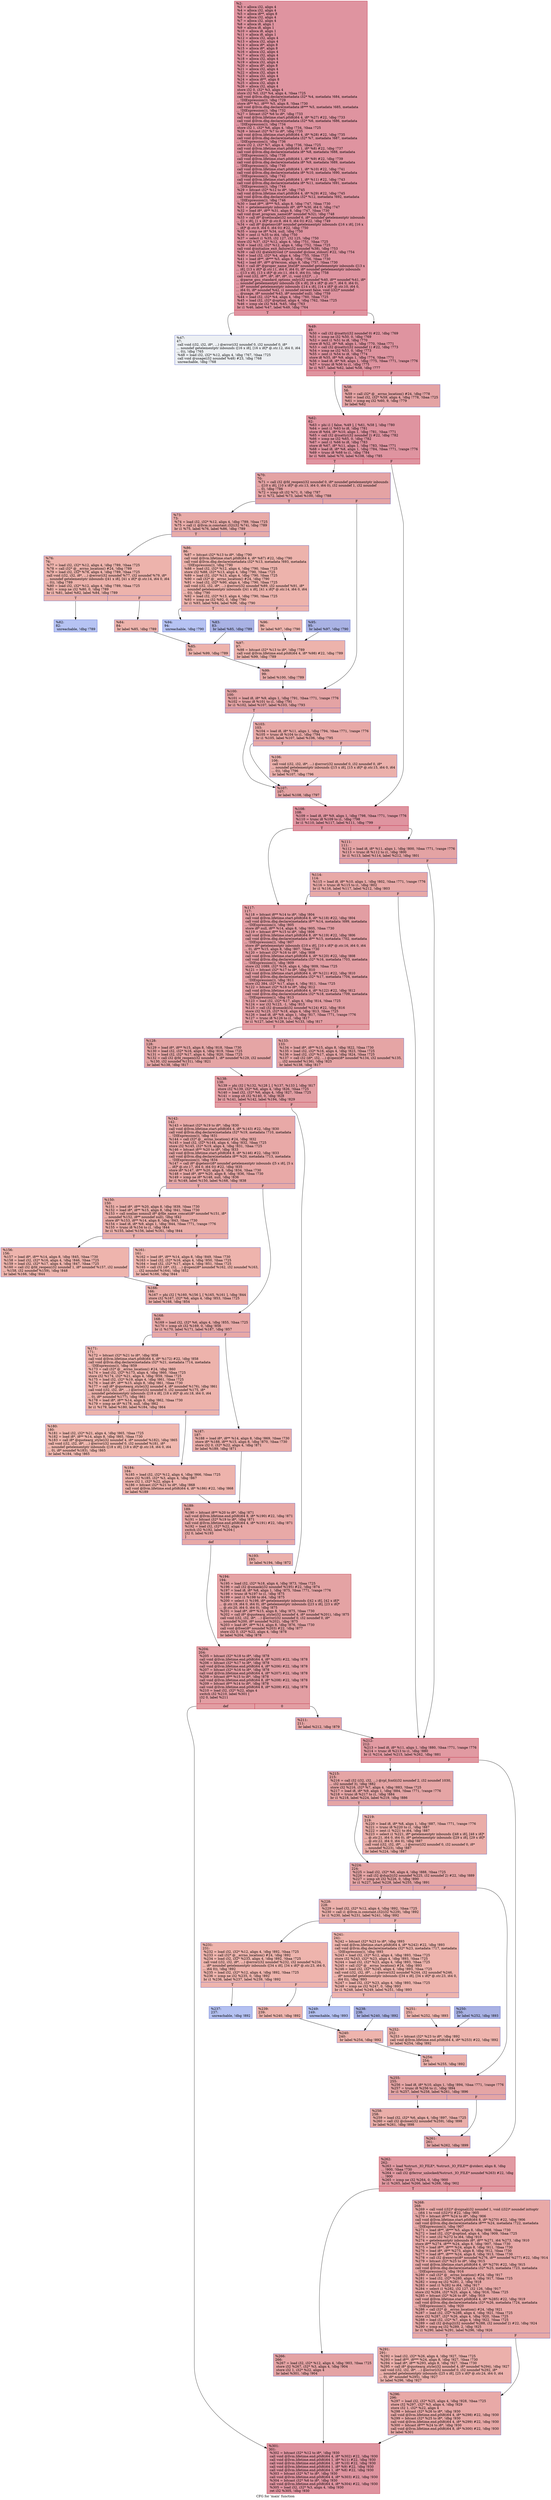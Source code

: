 digraph "CFG for 'main' function" {
	label="CFG for 'main' function";

	Node0x8a1c30 [shape=record,color="#b70d28ff", style=filled, fillcolor="#b70d2870",label="{%2:\l  %3 = alloca i32, align 4\l  %4 = alloca i32, align 4\l  %5 = alloca i8**, align 8\l  %6 = alloca i32, align 4\l  %7 = alloca i32, align 4\l  %8 = alloca i8, align 1\l  %9 = alloca i8, align 1\l  %10 = alloca i8, align 1\l  %11 = alloca i8, align 1\l  %12 = alloca i32, align 4\l  %13 = alloca i32, align 4\l  %14 = alloca i8*, align 8\l  %15 = alloca i8*, align 8\l  %16 = alloca i32, align 4\l  %17 = alloca i32, align 4\l  %18 = alloca i32, align 4\l  %19 = alloca i32, align 4\l  %20 = alloca i8*, align 8\l  %21 = alloca i32, align 4\l  %22 = alloca i32, align 4\l  %23 = alloca i32, align 4\l  %24 = alloca i8**, align 8\l  %25 = alloca i32, align 4\l  %26 = alloca i32, align 4\l  store i32 0, i32* %3, align 4\l  store i32 %0, i32* %4, align 4, !tbaa !725\l  call void @llvm.dbg.declare(metadata i32* %4, metadata !684, metadata\l... !DIExpression()), !dbg !729\l  store i8** %1, i8*** %5, align 8, !tbaa !730\l  call void @llvm.dbg.declare(metadata i8*** %5, metadata !685, metadata\l... !DIExpression()), !dbg !732\l  %27 = bitcast i32* %6 to i8*, !dbg !733\l  call void @llvm.lifetime.start.p0i8(i64 4, i8* %27) #22, !dbg !733\l  call void @llvm.dbg.declare(metadata i32* %6, metadata !686, metadata\l... !DIExpression()), !dbg !734\l  store i32 1, i32* %6, align 4, !dbg !734, !tbaa !725\l  %28 = bitcast i32* %7 to i8*, !dbg !735\l  call void @llvm.lifetime.start.p0i8(i64 4, i8* %28) #22, !dbg !735\l  call void @llvm.dbg.declare(metadata i32* %7, metadata !687, metadata\l... !DIExpression()), !dbg !736\l  store i32 2, i32* %7, align 4, !dbg !736, !tbaa !725\l  call void @llvm.lifetime.start.p0i8(i64 1, i8* %8) #22, !dbg !737\l  call void @llvm.dbg.declare(metadata i8* %8, metadata !688, metadata\l... !DIExpression()), !dbg !738\l  call void @llvm.lifetime.start.p0i8(i64 1, i8* %9) #22, !dbg !739\l  call void @llvm.dbg.declare(metadata i8* %9, metadata !689, metadata\l... !DIExpression()), !dbg !740\l  call void @llvm.lifetime.start.p0i8(i64 1, i8* %10) #22, !dbg !741\l  call void @llvm.dbg.declare(metadata i8* %10, metadata !690, metadata\l... !DIExpression()), !dbg !742\l  call void @llvm.lifetime.start.p0i8(i64 1, i8* %11) #22, !dbg !743\l  call void @llvm.dbg.declare(metadata i8* %11, metadata !691, metadata\l... !DIExpression()), !dbg !744\l  %29 = bitcast i32* %12 to i8*, !dbg !745\l  call void @llvm.lifetime.start.p0i8(i64 4, i8* %29) #22, !dbg !745\l  call void @llvm.dbg.declare(metadata i32* %12, metadata !692, metadata\l... !DIExpression()), !dbg !746\l  %30 = load i8**, i8*** %5, align 8, !dbg !747, !tbaa !730\l  %31 = getelementptr inbounds i8*, i8** %30, i64 0, !dbg !747\l  %32 = load i8*, i8** %31, align 8, !dbg !747, !tbaa !730\l  call void @set_program_name(i8* noundef %32), !dbg !748\l  %33 = call i8* @setlocale(i32 noundef 6, i8* noundef getelementptr inbounds\l... ([1 x i8], [1 x i8]* @.str.8, i64 0, i64 0)) #22, !dbg !749\l  %34 = call i8* @getenv(i8* noundef getelementptr inbounds ([16 x i8], [16 x\l... i8]* @.str.9, i64 0, i64 0)) #22, !dbg !750\l  %35 = icmp ne i8* %34, null, !dbg !750\l  %36 = zext i1 %35 to i64, !dbg !750\l  %37 = select i1 %35, i32 127, i32 125, !dbg !750\l  store i32 %37, i32* %12, align 4, !dbg !751, !tbaa !725\l  %38 = load i32, i32* %12, align 4, !dbg !752, !tbaa !725\l  call void @initialize_exit_failure(i32 noundef %38), !dbg !753\l  %39 = call i32 @atexit(void ()* noundef @close_stdout) #22, !dbg !754\l  %40 = load i32, i32* %4, align 4, !dbg !755, !tbaa !725\l  %41 = load i8**, i8*** %5, align 8, !dbg !756, !tbaa !730\l  %42 = load i8*, i8** @Version, align 8, !dbg !757, !tbaa !730\l  %43 = call i8* @proper_name_lite(i8* noundef getelementptr inbounds ([13 x\l... i8], [13 x i8]* @.str.11, i64 0, i64 0), i8* noundef getelementptr inbounds\l... ([13 x i8], [13 x i8]* @.str.11, i64 0, i64 0)), !dbg !758\l  call void (i32, i8**, i8*, i8*, i8*, i1, void (i32)*, ...)\l... @parse_gnu_standard_options_only(i32 noundef %40, i8** noundef %41, i8*\l... noundef getelementptr inbounds ([6 x i8], [6 x i8]* @.str.7, i64 0, i64 0),\l... i8* noundef getelementptr inbounds ([14 x i8], [14 x i8]* @.str.10, i64 0,\l... i64 0), i8* noundef %42, i1 noundef zeroext false, void (i32)* noundef\l... @usage, i8* noundef %43, i8* noundef null), !dbg !759\l  %44 = load i32, i32* %4, align 4, !dbg !760, !tbaa !725\l  %45 = load i32, i32* @optind, align 4, !dbg !762, !tbaa !725\l  %46 = icmp sle i32 %44, %45, !dbg !763\l  br i1 %46, label %47, label %49, !dbg !764\l|{<s0>T|<s1>F}}"];
	Node0x8a1c30:s0 -> Node0x8a1c80;
	Node0x8a1c30:s1 -> Node0x8a1cd0;
	Node0x8a1c80 [shape=record,color="#3d50c3ff", style=filled, fillcolor="#d6dce470",label="{%47:\l47:                                               \l  call void (i32, i32, i8*, ...) @error(i32 noundef 0, i32 noundef 0, i8*\l... noundef getelementptr inbounds ([16 x i8], [16 x i8]* @.str.12, i64 0, i64\l... 0)), !dbg !765\l  %48 = load i32, i32* %12, align 4, !dbg !767, !tbaa !725\l  call void @usage(i32 noundef %48) #23, !dbg !768\l  unreachable, !dbg !768\l}"];
	Node0x8a1cd0 [shape=record,color="#b70d28ff", style=filled, fillcolor="#b70d2870",label="{%49:\l49:                                               \l  %50 = call i32 @isatty(i32 noundef 0) #22, !dbg !769\l  %51 = icmp ne i32 %50, 0, !dbg !769\l  %52 = zext i1 %51 to i8, !dbg !770\l  store i8 %52, i8* %8, align 1, !dbg !770, !tbaa !771\l  %53 = call i32 @isatty(i32 noundef 1) #22, !dbg !773\l  %54 = icmp ne i32 %53, 0, !dbg !773\l  %55 = zext i1 %54 to i8, !dbg !774\l  store i8 %55, i8* %9, align 1, !dbg !774, !tbaa !771\l  %56 = load i8, i8* %9, align 1, !dbg !775, !tbaa !771, !range !776\l  %57 = trunc i8 %56 to i1, !dbg !775\l  br i1 %57, label %62, label %58, !dbg !777\l|{<s0>T|<s1>F}}"];
	Node0x8a1cd0:s0 -> Node0x8a1d70;
	Node0x8a1cd0:s1 -> Node0x8a1d20;
	Node0x8a1d20 [shape=record,color="#3d50c3ff", style=filled, fillcolor="#c32e3170",label="{%58:\l58:                                               \l  %59 = call i32* @__errno_location() #24, !dbg !778\l  %60 = load i32, i32* %59, align 4, !dbg !778, !tbaa !725\l  %61 = icmp eq i32 %60, 9, !dbg !779\l  br label %62\l}"];
	Node0x8a1d20 -> Node0x8a1d70;
	Node0x8a1d70 [shape=record,color="#b70d28ff", style=filled, fillcolor="#b70d2870",label="{%62:\l62:                                               \l  %63 = phi i1 [ false, %49 ], [ %61, %58 ], !dbg !780\l  %64 = zext i1 %63 to i8, !dbg !781\l  store i8 %64, i8* %10, align 1, !dbg !781, !tbaa !771\l  %65 = call i32 @isatty(i32 noundef 2) #22, !dbg !782\l  %66 = icmp ne i32 %65, 0, !dbg !782\l  %67 = zext i1 %66 to i8, !dbg !783\l  store i8 %67, i8* %11, align 1, !dbg !783, !tbaa !771\l  %68 = load i8, i8* %8, align 1, !dbg !784, !tbaa !771, !range !776\l  %69 = trunc i8 %68 to i1, !dbg !784\l  br i1 %69, label %70, label %108, !dbg !785\l|{<s0>T|<s1>F}}"];
	Node0x8a1d70:s0 -> Node0x8a1dc0;
	Node0x8a1d70:s1 -> Node0x8a2310;
	Node0x8a1dc0 [shape=record,color="#3d50c3ff", style=filled, fillcolor="#c32e3170",label="{%70:\l70:                                               \l  %71 = call i32 @fd_reopen(i32 noundef 0, i8* noundef getelementptr inbounds\l... ([10 x i8], [10 x i8]* @.str.13, i64 0, i64 0), i32 noundef 1, i32 noundef\l... 0), !dbg !786\l  %72 = icmp slt i32 %71, 0, !dbg !787\l  br i1 %72, label %73, label %100, !dbg !788\l|{<s0>T|<s1>F}}"];
	Node0x8a1dc0:s0 -> Node0x8a1e10;
	Node0x8a1dc0:s1 -> Node0x8a21d0;
	Node0x8a1e10 [shape=record,color="#3d50c3ff", style=filled, fillcolor="#cc403a70",label="{%73:\l73:                                               \l  %74 = load i32, i32* %12, align 4, !dbg !789, !tbaa !725\l  %75 = call i1 @llvm.is.constant.i32(i32 %74), !dbg !789\l  br i1 %75, label %76, label %86, !dbg !789\l|{<s0>T|<s1>F}}"];
	Node0x8a1e10:s0 -> Node0x8a1e60;
	Node0x8a1e10:s1 -> Node0x8a1ff0;
	Node0x8a1e60 [shape=record,color="#3d50c3ff", style=filled, fillcolor="#d6524470",label="{%76:\l76:                                               \l  %77 = load i32, i32* %12, align 4, !dbg !789, !tbaa !725\l  %78 = call i32* @__errno_location() #24, !dbg !789\l  %79 = load i32, i32* %78, align 4, !dbg !789, !tbaa !725\l  call void (i32, i32, i8*, ...) @error(i32 noundef %77, i32 noundef %79, i8*\l... noundef getelementptr inbounds ([41 x i8], [41 x i8]* @.str.14, i64 0, i64\l... 0)), !dbg !789\l  %80 = load i32, i32* %12, align 4, !dbg !789, !tbaa !725\l  %81 = icmp ne i32 %80, 0, !dbg !789\l  br i1 %81, label %82, label %84, !dbg !789\l|{<s0>T|<s1>F}}"];
	Node0x8a1e60:s0 -> Node0x8a1eb0;
	Node0x8a1e60:s1 -> Node0x8a1f50;
	Node0x8a1eb0 [shape=record,color="#3d50c3ff", style=filled, fillcolor="#5977e370",label="{%82:\l82:                                               \l  unreachable, !dbg !789\l}"];
	Node0x8a1f00 [shape=record,color="#3d50c3ff", style=filled, fillcolor="#3d50c370",label="{%83:\l83:                                               \l  br label %85, !dbg !789\l}"];
	Node0x8a1f00 -> Node0x8a1fa0;
	Node0x8a1f50 [shape=record,color="#3d50c3ff", style=filled, fillcolor="#d6524470",label="{%84:\l84:                                               \l  br label %85, !dbg !789\l}"];
	Node0x8a1f50 -> Node0x8a1fa0;
	Node0x8a1fa0 [shape=record,color="#3d50c3ff", style=filled, fillcolor="#d6524470",label="{%85:\l85:                                               \l  br label %99, !dbg !789\l}"];
	Node0x8a1fa0 -> Node0x8a2180;
	Node0x8a1ff0 [shape=record,color="#3d50c3ff", style=filled, fillcolor="#d6524470",label="{%86:\l86:                                               \l  %87 = bitcast i32* %13 to i8*, !dbg !790\l  call void @llvm.lifetime.start.p0i8(i64 4, i8* %87) #22, !dbg !790\l  call void @llvm.dbg.declare(metadata i32* %13, metadata !693, metadata\l... !DIExpression()), !dbg !790\l  %88 = load i32, i32* %12, align 4, !dbg !790, !tbaa !725\l  store i32 %88, i32* %13, align 4, !dbg !790, !tbaa !725\l  %89 = load i32, i32* %13, align 4, !dbg !790, !tbaa !725\l  %90 = call i32* @__errno_location() #24, !dbg !790\l  %91 = load i32, i32* %90, align 4, !dbg !790, !tbaa !725\l  call void (i32, i32, i8*, ...) @error(i32 noundef %89, i32 noundef %91, i8*\l... noundef getelementptr inbounds ([41 x i8], [41 x i8]* @.str.14, i64 0, i64\l... 0)), !dbg !790\l  %92 = load i32, i32* %13, align 4, !dbg !790, !tbaa !725\l  %93 = icmp ne i32 %92, 0, !dbg !790\l  br i1 %93, label %94, label %96, !dbg !790\l|{<s0>T|<s1>F}}"];
	Node0x8a1ff0:s0 -> Node0x8a2040;
	Node0x8a1ff0:s1 -> Node0x8a20e0;
	Node0x8a2040 [shape=record,color="#3d50c3ff", style=filled, fillcolor="#5977e370",label="{%94:\l94:                                               \l  unreachable, !dbg !790\l}"];
	Node0x8a2090 [shape=record,color="#3d50c3ff", style=filled, fillcolor="#3d50c370",label="{%95:\l95:                                               \l  br label %97, !dbg !790\l}"];
	Node0x8a2090 -> Node0x8a2130;
	Node0x8a20e0 [shape=record,color="#3d50c3ff", style=filled, fillcolor="#d6524470",label="{%96:\l96:                                               \l  br label %97, !dbg !790\l}"];
	Node0x8a20e0 -> Node0x8a2130;
	Node0x8a2130 [shape=record,color="#3d50c3ff", style=filled, fillcolor="#d6524470",label="{%97:\l97:                                               \l  %98 = bitcast i32* %13 to i8*, !dbg !789\l  call void @llvm.lifetime.end.p0i8(i64 4, i8* %98) #22, !dbg !789\l  br label %99, !dbg !789\l}"];
	Node0x8a2130 -> Node0x8a2180;
	Node0x8a2180 [shape=record,color="#3d50c3ff", style=filled, fillcolor="#cc403a70",label="{%99:\l99:                                               \l  br label %100, !dbg !789\l}"];
	Node0x8a2180 -> Node0x8a21d0;
	Node0x8a21d0 [shape=record,color="#3d50c3ff", style=filled, fillcolor="#c32e3170",label="{%100:\l100:                                              \l  %101 = load i8, i8* %9, align 1, !dbg !791, !tbaa !771, !range !776\l  %102 = trunc i8 %101 to i1, !dbg !791\l  br i1 %102, label %107, label %103, !dbg !793\l|{<s0>T|<s1>F}}"];
	Node0x8a21d0:s0 -> Node0x8a22c0;
	Node0x8a21d0:s1 -> Node0x8a2220;
	Node0x8a2220 [shape=record,color="#3d50c3ff", style=filled, fillcolor="#ca3b3770",label="{%103:\l103:                                              \l  %104 = load i8, i8* %11, align 1, !dbg !794, !tbaa !771, !range !776\l  %105 = trunc i8 %104 to i1, !dbg !794\l  br i1 %105, label %107, label %106, !dbg !795\l|{<s0>T|<s1>F}}"];
	Node0x8a2220:s0 -> Node0x8a22c0;
	Node0x8a2220:s1 -> Node0x8a2270;
	Node0x8a2270 [shape=record,color="#3d50c3ff", style=filled, fillcolor="#d24b4070",label="{%106:\l106:                                              \l  call void (i32, i32, i8*, ...) @error(i32 noundef 0, i32 noundef 0, i8*\l... noundef getelementptr inbounds ([15 x i8], [15 x i8]* @.str.15, i64 0, i64\l... 0)), !dbg !796\l  br label %107, !dbg !796\l}"];
	Node0x8a2270 -> Node0x8a22c0;
	Node0x8a22c0 [shape=record,color="#3d50c3ff", style=filled, fillcolor="#c32e3170",label="{%107:\l107:                                              \l  br label %108, !dbg !797\l}"];
	Node0x8a22c0 -> Node0x8a2310;
	Node0x8a2310 [shape=record,color="#b70d28ff", style=filled, fillcolor="#b70d2870",label="{%108:\l108:                                              \l  %109 = load i8, i8* %9, align 1, !dbg !798, !tbaa !771, !range !776\l  %110 = trunc i8 %109 to i1, !dbg !798\l  br i1 %110, label %117, label %111, !dbg !799\l|{<s0>T|<s1>F}}"];
	Node0x8a2310:s0 -> Node0x8a2400;
	Node0x8a2310:s1 -> Node0x8a2360;
	Node0x8a2360 [shape=record,color="#3d50c3ff", style=filled, fillcolor="#c32e3170",label="{%111:\l111:                                              \l  %112 = load i8, i8* %11, align 1, !dbg !800, !tbaa !771, !range !776\l  %113 = trunc i8 %112 to i1, !dbg !800\l  br i1 %113, label %114, label %212, !dbg !801\l|{<s0>T|<s1>F}}"];
	Node0x8a2360:s0 -> Node0x8a23b0;
	Node0x8a2360:s1 -> Node0x8a29f0;
	Node0x8a23b0 [shape=record,color="#3d50c3ff", style=filled, fillcolor="#ca3b3770",label="{%114:\l114:                                              \l  %115 = load i8, i8* %10, align 1, !dbg !802, !tbaa !771, !range !776\l  %116 = trunc i8 %115 to i1, !dbg !802\l  br i1 %116, label %117, label %212, !dbg !803\l|{<s0>T|<s1>F}}"];
	Node0x8a23b0:s0 -> Node0x8a2400;
	Node0x8a23b0:s1 -> Node0x8a29f0;
	Node0x8a2400 [shape=record,color="#b70d28ff", style=filled, fillcolor="#be242e70",label="{%117:\l117:                                              \l  %118 = bitcast i8** %14 to i8*, !dbg !804\l  call void @llvm.lifetime.start.p0i8(i64 8, i8* %118) #22, !dbg !804\l  call void @llvm.dbg.declare(metadata i8** %14, metadata !699, metadata\l... !DIExpression()), !dbg !805\l  store i8* null, i8** %14, align 8, !dbg !805, !tbaa !730\l  %119 = bitcast i8** %15 to i8*, !dbg !806\l  call void @llvm.lifetime.start.p0i8(i64 8, i8* %119) #22, !dbg !806\l  call void @llvm.dbg.declare(metadata i8** %15, metadata !702, metadata\l... !DIExpression()), !dbg !807\l  store i8* getelementptr inbounds ([10 x i8], [10 x i8]* @.str.16, i64 0, i64\l... 0), i8** %15, align 8, !dbg !807, !tbaa !730\l  %120 = bitcast i32* %16 to i8*, !dbg !808\l  call void @llvm.lifetime.start.p0i8(i64 4, i8* %120) #22, !dbg !808\l  call void @llvm.dbg.declare(metadata i32* %16, metadata !703, metadata\l... !DIExpression()), !dbg !809\l  store i32 1089, i32* %16, align 4, !dbg !809, !tbaa !725\l  %121 = bitcast i32* %17 to i8*, !dbg !810\l  call void @llvm.lifetime.start.p0i8(i64 4, i8* %121) #22, !dbg !810\l  call void @llvm.dbg.declare(metadata i32* %17, metadata !704, metadata\l... !DIExpression()), !dbg !811\l  store i32 384, i32* %17, align 4, !dbg !811, !tbaa !725\l  %122 = bitcast i32* %18 to i8*, !dbg !812\l  call void @llvm.lifetime.start.p0i8(i64 4, i8* %122) #22, !dbg !812\l  call void @llvm.dbg.declare(metadata i32* %18, metadata !709, metadata\l... !DIExpression()), !dbg !813\l  %123 = load i32, i32* %17, align 4, !dbg !814, !tbaa !725\l  %124 = xor i32 %123, -1, !dbg !815\l  %125 = call i32 @umask(i32 noundef %124) #22, !dbg !816\l  store i32 %125, i32* %18, align 4, !dbg !813, !tbaa !725\l  %126 = load i8, i8* %9, align 1, !dbg !817, !tbaa !771, !range !776\l  %127 = trunc i8 %126 to i1, !dbg !817\l  br i1 %127, label %128, label %133, !dbg !817\l|{<s0>T|<s1>F}}"];
	Node0x8a2400:s0 -> Node0x8a2450;
	Node0x8a2400:s1 -> Node0x8a24a0;
	Node0x8a2450 [shape=record,color="#3d50c3ff", style=filled, fillcolor="#c5333470",label="{%128:\l128:                                              \l  %129 = load i8*, i8** %15, align 8, !dbg !818, !tbaa !730\l  %130 = load i32, i32* %16, align 4, !dbg !819, !tbaa !725\l  %131 = load i32, i32* %17, align 4, !dbg !820, !tbaa !725\l  %132 = call i32 @fd_reopen(i32 noundef 1, i8* noundef %129, i32 noundef\l... %130, i32 noundef %131), !dbg !821\l  br label %138, !dbg !817\l}"];
	Node0x8a2450 -> Node0x8a24f0;
	Node0x8a24a0 [shape=record,color="#3d50c3ff", style=filled, fillcolor="#c5333470",label="{%133:\l133:                                              \l  %134 = load i8*, i8** %15, align 8, !dbg !822, !tbaa !730\l  %135 = load i32, i32* %16, align 4, !dbg !823, !tbaa !725\l  %136 = load i32, i32* %17, align 4, !dbg !824, !tbaa !725\l  %137 = call i32 (i8*, i32, ...) @open(i8* noundef %134, i32 noundef %135,\l... i32 noundef %136), !dbg !825\l  br label %138, !dbg !817\l}"];
	Node0x8a24a0 -> Node0x8a24f0;
	Node0x8a24f0 [shape=record,color="#b70d28ff", style=filled, fillcolor="#be242e70",label="{%138:\l138:                                              \l  %139 = phi i32 [ %132, %128 ], [ %137, %133 ], !dbg !817\l  store i32 %139, i32* %6, align 4, !dbg !826, !tbaa !725\l  %140 = load i32, i32* %6, align 4, !dbg !827, !tbaa !725\l  %141 = icmp slt i32 %140, 0, !dbg !828\l  br i1 %141, label %142, label %194, !dbg !829\l|{<s0>T|<s1>F}}"];
	Node0x8a24f0:s0 -> Node0x8a2540;
	Node0x8a24f0:s1 -> Node0x8a2900;
	Node0x8a2540 [shape=record,color="#3d50c3ff", style=filled, fillcolor="#ca3b3770",label="{%142:\l142:                                              \l  %143 = bitcast i32* %19 to i8*, !dbg !830\l  call void @llvm.lifetime.start.p0i8(i64 4, i8* %143) #22, !dbg !830\l  call void @llvm.dbg.declare(metadata i32* %19, metadata !710, metadata\l... !DIExpression()), !dbg !831\l  %144 = call i32* @__errno_location() #24, !dbg !832\l  %145 = load i32, i32* %144, align 4, !dbg !832, !tbaa !725\l  store i32 %145, i32* %19, align 4, !dbg !831, !tbaa !725\l  %146 = bitcast i8** %20 to i8*, !dbg !833\l  call void @llvm.lifetime.start.p0i8(i64 8, i8* %146) #22, !dbg !833\l  call void @llvm.dbg.declare(metadata i8** %20, metadata !713, metadata\l... !DIExpression()), !dbg !834\l  %147 = call i8* @getenv(i8* noundef getelementptr inbounds ([5 x i8], [5 x\l... i8]* @.str.17, i64 0, i64 0)) #22, !dbg !835\l  store i8* %147, i8** %20, align 8, !dbg !834, !tbaa !730\l  %148 = load i8*, i8** %20, align 8, !dbg !836, !tbaa !730\l  %149 = icmp ne i8* %148, null, !dbg !836\l  br i1 %149, label %150, label %168, !dbg !838\l|{<s0>T|<s1>F}}"];
	Node0x8a2540:s0 -> Node0x8a2590;
	Node0x8a2540:s1 -> Node0x8a26d0;
	Node0x8a2590 [shape=record,color="#3d50c3ff", style=filled, fillcolor="#d0473d70",label="{%150:\l150:                                              \l  %151 = load i8*, i8** %20, align 8, !dbg !839, !tbaa !730\l  %152 = load i8*, i8** %15, align 8, !dbg !841, !tbaa !730\l  %153 = call noalias nonnull i8* @file_name_concat(i8* noundef %151, i8*\l... noundef %152, i8** noundef null), !dbg !842\l  store i8* %153, i8** %14, align 8, !dbg !843, !tbaa !730\l  %154 = load i8, i8* %9, align 1, !dbg !844, !tbaa !771, !range !776\l  %155 = trunc i8 %154 to i1, !dbg !844\l  br i1 %155, label %156, label %161, !dbg !844\l|{<s0>T|<s1>F}}"];
	Node0x8a2590:s0 -> Node0x8a25e0;
	Node0x8a2590:s1 -> Node0x8a2630;
	Node0x8a25e0 [shape=record,color="#3d50c3ff", style=filled, fillcolor="#d8564670",label="{%156:\l156:                                              \l  %157 = load i8*, i8** %14, align 8, !dbg !845, !tbaa !730\l  %158 = load i32, i32* %16, align 4, !dbg !846, !tbaa !725\l  %159 = load i32, i32* %17, align 4, !dbg !847, !tbaa !725\l  %160 = call i32 @fd_reopen(i32 noundef 1, i8* noundef %157, i32 noundef\l... %158, i32 noundef %159), !dbg !848\l  br label %166, !dbg !844\l}"];
	Node0x8a25e0 -> Node0x8a2680;
	Node0x8a2630 [shape=record,color="#3d50c3ff", style=filled, fillcolor="#d8564670",label="{%161:\l161:                                              \l  %162 = load i8*, i8** %14, align 8, !dbg !849, !tbaa !730\l  %163 = load i32, i32* %16, align 4, !dbg !850, !tbaa !725\l  %164 = load i32, i32* %17, align 4, !dbg !851, !tbaa !725\l  %165 = call i32 (i8*, i32, ...) @open(i8* noundef %162, i32 noundef %163,\l... i32 noundef %164), !dbg !852\l  br label %166, !dbg !844\l}"];
	Node0x8a2630 -> Node0x8a2680;
	Node0x8a2680 [shape=record,color="#3d50c3ff", style=filled, fillcolor="#d0473d70",label="{%166:\l166:                                              \l  %167 = phi i32 [ %160, %156 ], [ %165, %161 ], !dbg !844\l  store i32 %167, i32* %6, align 4, !dbg !853, !tbaa !725\l  br label %168, !dbg !854\l}"];
	Node0x8a2680 -> Node0x8a26d0;
	Node0x8a26d0 [shape=record,color="#3d50c3ff", style=filled, fillcolor="#ca3b3770",label="{%168:\l168:                                              \l  %169 = load i32, i32* %6, align 4, !dbg !855, !tbaa !725\l  %170 = icmp slt i32 %169, 0, !dbg !856\l  br i1 %170, label %171, label %187, !dbg !857\l|{<s0>T|<s1>F}}"];
	Node0x8a26d0:s0 -> Node0x8a2720;
	Node0x8a26d0:s1 -> Node0x8a2810;
	Node0x8a2720 [shape=record,color="#3d50c3ff", style=filled, fillcolor="#d6524470",label="{%171:\l171:                                              \l  %172 = bitcast i32* %21 to i8*, !dbg !858\l  call void @llvm.lifetime.start.p0i8(i64 4, i8* %172) #22, !dbg !858\l  call void @llvm.dbg.declare(metadata i32* %21, metadata !714, metadata\l... !DIExpression()), !dbg !859\l  %173 = call i32* @__errno_location() #24, !dbg !860\l  %174 = load i32, i32* %173, align 4, !dbg !860, !tbaa !725\l  store i32 %174, i32* %21, align 4, !dbg !859, !tbaa !725\l  %175 = load i32, i32* %19, align 4, !dbg !861, !tbaa !725\l  %176 = load i8*, i8** %15, align 8, !dbg !861, !tbaa !730\l  %177 = call i8* @quotearg_style(i32 noundef 4, i8* noundef %176), !dbg !861\l  call void (i32, i32, i8*, ...) @error(i32 noundef 0, i32 noundef %175, i8*\l... noundef getelementptr inbounds ([18 x i8], [18 x i8]* @.str.18, i64 0, i64\l... 0), i8* noundef %177), !dbg !861\l  %178 = load i8*, i8** %14, align 8, !dbg !862, !tbaa !730\l  %179 = icmp ne i8* %178, null, !dbg !862\l  br i1 %179, label %180, label %184, !dbg !864\l|{<s0>T|<s1>F}}"];
	Node0x8a2720:s0 -> Node0x8a2770;
	Node0x8a2720:s1 -> Node0x8a27c0;
	Node0x8a2770 [shape=record,color="#3d50c3ff", style=filled, fillcolor="#dc5d4a70",label="{%180:\l180:                                              \l  %181 = load i32, i32* %21, align 4, !dbg !865, !tbaa !725\l  %182 = load i8*, i8** %14, align 8, !dbg !865, !tbaa !730\l  %183 = call i8* @quotearg_style(i32 noundef 4, i8* noundef %182), !dbg !865\l  call void (i32, i32, i8*, ...) @error(i32 noundef 0, i32 noundef %181, i8*\l... noundef getelementptr inbounds ([18 x i8], [18 x i8]* @.str.18, i64 0, i64\l... 0), i8* noundef %183), !dbg !865\l  br label %184, !dbg !865\l}"];
	Node0x8a2770 -> Node0x8a27c0;
	Node0x8a27c0 [shape=record,color="#3d50c3ff", style=filled, fillcolor="#d6524470",label="{%184:\l184:                                              \l  %185 = load i32, i32* %12, align 4, !dbg !866, !tbaa !725\l  store i32 %185, i32* %3, align 4, !dbg !867\l  store i32 1, i32* %22, align 4\l  %186 = bitcast i32* %21 to i8*, !dbg !868\l  call void @llvm.lifetime.end.p0i8(i64 4, i8* %186) #22, !dbg !868\l  br label %189\l}"];
	Node0x8a27c0 -> Node0x8a2860;
	Node0x8a2810 [shape=record,color="#3d50c3ff", style=filled, fillcolor="#d0473d70",label="{%187:\l187:                                              \l  %188 = load i8*, i8** %14, align 8, !dbg !869, !tbaa !730\l  store i8* %188, i8** %15, align 8, !dbg !870, !tbaa !730\l  store i32 0, i32* %22, align 4, !dbg !871\l  br label %189, !dbg !871\l}"];
	Node0x8a2810 -> Node0x8a2860;
	Node0x8a2860 [shape=record,color="#3d50c3ff", style=filled, fillcolor="#ca3b3770",label="{%189:\l189:                                              \l  %190 = bitcast i8** %20 to i8*, !dbg !871\l  call void @llvm.lifetime.end.p0i8(i64 8, i8* %190) #22, !dbg !871\l  %191 = bitcast i32* %19 to i8*, !dbg !871\l  call void @llvm.lifetime.end.p0i8(i64 4, i8* %191) #22, !dbg !871\l  %192 = load i32, i32* %22, align 4\l  switch i32 %192, label %204 [\l    i32 0, label %193\l  ]\l|{<s0>def|<s1>0}}"];
	Node0x8a2860:s0 -> Node0x8a2950;
	Node0x8a2860:s1 -> Node0x8a28b0;
	Node0x8a28b0 [shape=record,color="#3d50c3ff", style=filled, fillcolor="#d24b4070",label="{%193:\l193:                                              \l  br label %194, !dbg !872\l}"];
	Node0x8a28b0 -> Node0x8a2900;
	Node0x8a2900 [shape=record,color="#b70d28ff", style=filled, fillcolor="#c32e3170",label="{%194:\l194:                                              \l  %195 = load i32, i32* %18, align 4, !dbg !873, !tbaa !725\l  %196 = call i32 @umask(i32 noundef %195) #22, !dbg !874\l  %197 = load i8, i8* %8, align 1, !dbg !875, !tbaa !771, !range !776\l  %198 = trunc i8 %197 to i1, !dbg !875\l  %199 = zext i1 %198 to i64, !dbg !875\l  %200 = select i1 %198, i8* getelementptr inbounds ([42 x i8], [42 x i8]*\l... @.str.19, i64 0, i64 0), i8* getelementptr inbounds ([23 x i8], [23 x i8]*\l... @.str.20, i64 0, i64 0), !dbg !875\l  %201 = load i8*, i8** %15, align 8, !dbg !875, !tbaa !730\l  %202 = call i8* @quotearg_style(i32 noundef 4, i8* noundef %201), !dbg !875\l  call void (i32, i32, i8*, ...) @error(i32 noundef 0, i32 noundef 0, i8*\l... noundef %200, i8* noundef %202), !dbg !875\l  %203 = load i8*, i8** %14, align 8, !dbg !876, !tbaa !730\l  call void @free(i8* noundef %203) #22, !dbg !877\l  store i32 0, i32* %22, align 4, !dbg !878\l  br label %204, !dbg !878\l}"];
	Node0x8a2900 -> Node0x8a2950;
	Node0x8a2950 [shape=record,color="#b70d28ff", style=filled, fillcolor="#be242e70",label="{%204:\l204:                                              \l  %205 = bitcast i32* %18 to i8*, !dbg !878\l  call void @llvm.lifetime.end.p0i8(i64 4, i8* %205) #22, !dbg !878\l  %206 = bitcast i32* %17 to i8*, !dbg !878\l  call void @llvm.lifetime.end.p0i8(i64 4, i8* %206) #22, !dbg !878\l  %207 = bitcast i32* %16 to i8*, !dbg !878\l  call void @llvm.lifetime.end.p0i8(i64 4, i8* %207) #22, !dbg !878\l  %208 = bitcast i8** %15 to i8*, !dbg !878\l  call void @llvm.lifetime.end.p0i8(i64 8, i8* %208) #22, !dbg !878\l  %209 = bitcast i8** %14 to i8*, !dbg !878\l  call void @llvm.lifetime.end.p0i8(i64 8, i8* %209) #22, !dbg !878\l  %210 = load i32, i32* %22, align 4\l  switch i32 %210, label %301 [\l    i32 0, label %211\l  ]\l|{<s0>def|<s1>0}}"];
	Node0x8a2950:s0 -> Node0x8a3170;
	Node0x8a2950:s1 -> Node0x8a29a0;
	Node0x8a29a0 [shape=record,color="#3d50c3ff", style=filled, fillcolor="#c5333470",label="{%211:\l211:                                              \l  br label %212, !dbg !879\l}"];
	Node0x8a29a0 -> Node0x8a29f0;
	Node0x8a29f0 [shape=record,color="#b70d28ff", style=filled, fillcolor="#bb1b2c70",label="{%212:\l212:                                              \l  %213 = load i8, i8* %11, align 1, !dbg !880, !tbaa !771, !range !776\l  %214 = trunc i8 %213 to i1, !dbg !880\l  br i1 %214, label %215, label %262, !dbg !881\l|{<s0>T|<s1>F}}"];
	Node0x8a29f0:s0 -> Node0x8a2a40;
	Node0x8a29f0:s1 -> Node0x8a2fe0;
	Node0x8a2a40 [shape=record,color="#3d50c3ff", style=filled, fillcolor="#c5333470",label="{%215:\l215:                                              \l  %216 = call i32 (i32, i32, ...) @rpl_fcntl(i32 noundef 2, i32 noundef 1030,\l... i32 noundef 3), !dbg !882\l  store i32 %216, i32* %7, align 4, !dbg !883, !tbaa !725\l  %217 = load i8, i8* %9, align 1, !dbg !884, !tbaa !771, !range !776\l  %218 = trunc i8 %217 to i1, !dbg !884\l  br i1 %218, label %224, label %219, !dbg !886\l|{<s0>T|<s1>F}}"];
	Node0x8a2a40:s0 -> Node0x8a2ae0;
	Node0x8a2a40:s1 -> Node0x8a2a90;
	Node0x8a2a90 [shape=record,color="#3d50c3ff", style=filled, fillcolor="#d0473d70",label="{%219:\l219:                                              \l  %220 = load i8, i8* %8, align 1, !dbg !887, !tbaa !771, !range !776\l  %221 = trunc i8 %220 to i1, !dbg !887\l  %222 = zext i1 %221 to i64, !dbg !887\l  %223 = select i1 %221, i8* getelementptr inbounds ([48 x i8], [48 x i8]*\l... @.str.21, i64 0, i64 0), i8* getelementptr inbounds ([29 x i8], [29 x i8]*\l... @.str.22, i64 0, i64 0), !dbg !887\l  call void (i32, i32, i8*, ...) @error(i32 noundef 0, i32 noundef 0, i8*\l... noundef %223), !dbg !887\l  br label %224, !dbg !887\l}"];
	Node0x8a2a90 -> Node0x8a2ae0;
	Node0x8a2ae0 [shape=record,color="#3d50c3ff", style=filled, fillcolor="#c5333470",label="{%224:\l224:                                              \l  %225 = load i32, i32* %6, align 4, !dbg !888, !tbaa !725\l  %226 = call i32 @dup2(i32 noundef %225, i32 noundef 2) #22, !dbg !889\l  %227 = icmp slt i32 %226, 0, !dbg !890\l  br i1 %227, label %228, label %255, !dbg !891\l|{<s0>T|<s1>F}}"];
	Node0x8a2ae0:s0 -> Node0x8a2b30;
	Node0x8a2ae0:s1 -> Node0x8a2ef0;
	Node0x8a2b30 [shape=record,color="#3d50c3ff", style=filled, fillcolor="#d24b4070",label="{%228:\l228:                                              \l  %229 = load i32, i32* %12, align 4, !dbg !892, !tbaa !725\l  %230 = call i1 @llvm.is.constant.i32(i32 %229), !dbg !892\l  br i1 %230, label %231, label %241, !dbg !892\l|{<s0>T|<s1>F}}"];
	Node0x8a2b30:s0 -> Node0x8a2b80;
	Node0x8a2b30:s1 -> Node0x8a2d10;
	Node0x8a2b80 [shape=record,color="#3d50c3ff", style=filled, fillcolor="#d8564670",label="{%231:\l231:                                              \l  %232 = load i32, i32* %12, align 4, !dbg !892, !tbaa !725\l  %233 = call i32* @__errno_location() #24, !dbg !892\l  %234 = load i32, i32* %233, align 4, !dbg !892, !tbaa !725\l  call void (i32, i32, i8*, ...) @error(i32 noundef %232, i32 noundef %234,\l... i8* noundef getelementptr inbounds ([34 x i8], [34 x i8]* @.str.23, i64 0,\l... i64 0)), !dbg !892\l  %235 = load i32, i32* %12, align 4, !dbg !892, !tbaa !725\l  %236 = icmp ne i32 %235, 0, !dbg !892\l  br i1 %236, label %237, label %239, !dbg !892\l|{<s0>T|<s1>F}}"];
	Node0x8a2b80:s0 -> Node0x8a2bd0;
	Node0x8a2b80:s1 -> Node0x8a2c70;
	Node0x8a2bd0 [shape=record,color="#3d50c3ff", style=filled, fillcolor="#5572df70",label="{%237:\l237:                                              \l  unreachable, !dbg !892\l}"];
	Node0x8a2c20 [shape=record,color="#3d50c3ff", style=filled, fillcolor="#3d50c370",label="{%238:\l238:                                              \l  br label %240, !dbg !892\l}"];
	Node0x8a2c20 -> Node0x8a2cc0;
	Node0x8a2c70 [shape=record,color="#3d50c3ff", style=filled, fillcolor="#d8564670",label="{%239:\l239:                                              \l  br label %240, !dbg !892\l}"];
	Node0x8a2c70 -> Node0x8a2cc0;
	Node0x8a2cc0 [shape=record,color="#3d50c3ff", style=filled, fillcolor="#d8564670",label="{%240:\l240:                                              \l  br label %254, !dbg !892\l}"];
	Node0x8a2cc0 -> Node0x8a2ea0;
	Node0x8a2d10 [shape=record,color="#3d50c3ff", style=filled, fillcolor="#d8564670",label="{%241:\l241:                                              \l  %242 = bitcast i32* %23 to i8*, !dbg !893\l  call void @llvm.lifetime.start.p0i8(i64 4, i8* %242) #22, !dbg !893\l  call void @llvm.dbg.declare(metadata i32* %23, metadata !717, metadata\l... !DIExpression()), !dbg !893\l  %243 = load i32, i32* %12, align 4, !dbg !893, !tbaa !725\l  store i32 %243, i32* %23, align 4, !dbg !893, !tbaa !725\l  %244 = load i32, i32* %23, align 4, !dbg !893, !tbaa !725\l  %245 = call i32* @__errno_location() #24, !dbg !893\l  %246 = load i32, i32* %245, align 4, !dbg !893, !tbaa !725\l  call void (i32, i32, i8*, ...) @error(i32 noundef %244, i32 noundef %246,\l... i8* noundef getelementptr inbounds ([34 x i8], [34 x i8]* @.str.23, i64 0,\l... i64 0)), !dbg !893\l  %247 = load i32, i32* %23, align 4, !dbg !893, !tbaa !725\l  %248 = icmp ne i32 %247, 0, !dbg !893\l  br i1 %248, label %249, label %251, !dbg !893\l|{<s0>T|<s1>F}}"];
	Node0x8a2d10:s0 -> Node0x8a2d60;
	Node0x8a2d10:s1 -> Node0x8a2e00;
	Node0x8a2d60 [shape=record,color="#3d50c3ff", style=filled, fillcolor="#5572df70",label="{%249:\l249:                                              \l  unreachable, !dbg !893\l}"];
	Node0x8a2db0 [shape=record,color="#3d50c3ff", style=filled, fillcolor="#3d50c370",label="{%250:\l250:                                              \l  br label %252, !dbg !893\l}"];
	Node0x8a2db0 -> Node0x8a2e50;
	Node0x8a2e00 [shape=record,color="#3d50c3ff", style=filled, fillcolor="#d8564670",label="{%251:\l251:                                              \l  br label %252, !dbg !893\l}"];
	Node0x8a2e00 -> Node0x8a2e50;
	Node0x8a2e50 [shape=record,color="#3d50c3ff", style=filled, fillcolor="#d8564670",label="{%252:\l252:                                              \l  %253 = bitcast i32* %23 to i8*, !dbg !892\l  call void @llvm.lifetime.end.p0i8(i64 4, i8* %253) #22, !dbg !892\l  br label %254, !dbg !892\l}"];
	Node0x8a2e50 -> Node0x8a2ea0;
	Node0x8a2ea0 [shape=record,color="#3d50c3ff", style=filled, fillcolor="#d24b4070",label="{%254:\l254:                                              \l  br label %255, !dbg !892\l}"];
	Node0x8a2ea0 -> Node0x8a2ef0;
	Node0x8a2ef0 [shape=record,color="#3d50c3ff", style=filled, fillcolor="#c5333470",label="{%255:\l255:                                              \l  %256 = load i8, i8* %10, align 1, !dbg !894, !tbaa !771, !range !776\l  %257 = trunc i8 %256 to i1, !dbg !894\l  br i1 %257, label %258, label %261, !dbg !896\l|{<s0>T|<s1>F}}"];
	Node0x8a2ef0:s0 -> Node0x8a2f40;
	Node0x8a2ef0:s1 -> Node0x8a2f90;
	Node0x8a2f40 [shape=record,color="#3d50c3ff", style=filled, fillcolor="#d0473d70",label="{%258:\l258:                                              \l  %259 = load i32, i32* %6, align 4, !dbg !897, !tbaa !725\l  %260 = call i32 @close(i32 noundef %259), !dbg !898\l  br label %261, !dbg !898\l}"];
	Node0x8a2f40 -> Node0x8a2f90;
	Node0x8a2f90 [shape=record,color="#3d50c3ff", style=filled, fillcolor="#c5333470",label="{%261:\l261:                                              \l  br label %262, !dbg !899\l}"];
	Node0x8a2f90 -> Node0x8a2fe0;
	Node0x8a2fe0 [shape=record,color="#b70d28ff", style=filled, fillcolor="#bb1b2c70",label="{%262:\l262:                                              \l  %263 = load %struct._IO_FILE*, %struct._IO_FILE** @stderr, align 8, !dbg\l... !900, !tbaa !730\l  %264 = call i32 @ferror_unlocked(%struct._IO_FILE* noundef %263) #22, !dbg\l... !900\l  %265 = icmp ne i32 %264, 0, !dbg !900\l  br i1 %265, label %266, label %268, !dbg !902\l|{<s0>T|<s1>F}}"];
	Node0x8a2fe0:s0 -> Node0x8a3030;
	Node0x8a2fe0:s1 -> Node0x8a3080;
	Node0x8a3030 [shape=record,color="#3d50c3ff", style=filled, fillcolor="#c32e3170",label="{%266:\l266:                                              \l  %267 = load i32, i32* %12, align 4, !dbg !903, !tbaa !725\l  store i32 %267, i32* %3, align 4, !dbg !904\l  store i32 1, i32* %22, align 4\l  br label %301, !dbg !904\l}"];
	Node0x8a3030 -> Node0x8a3170;
	Node0x8a3080 [shape=record,color="#3d50c3ff", style=filled, fillcolor="#ca3b3770",label="{%268:\l268:                                              \l  %269 = call void (i32)* @signal(i32 noundef 1, void (i32)* noundef inttoptr\l... (i64 1 to void (i32)*)) #22, !dbg !905\l  %270 = bitcast i8*** %24 to i8*, !dbg !906\l  call void @llvm.lifetime.start.p0i8(i64 8, i8* %270) #22, !dbg !906\l  call void @llvm.dbg.declare(metadata i8*** %24, metadata !722, metadata\l... !DIExpression()), !dbg !907\l  %271 = load i8**, i8*** %5, align 8, !dbg !908, !tbaa !730\l  %272 = load i32, i32* @optind, align 4, !dbg !909, !tbaa !725\l  %273 = sext i32 %272 to i64, !dbg !910\l  %274 = getelementptr inbounds i8*, i8** %271, i64 %273, !dbg !910\l  store i8** %274, i8*** %24, align 8, !dbg !907, !tbaa !730\l  %275 = load i8**, i8*** %24, align 8, !dbg !911, !tbaa !730\l  %276 = load i8*, i8** %275, align 8, !dbg !912, !tbaa !730\l  %277 = load i8**, i8*** %24, align 8, !dbg !913, !tbaa !730\l  %278 = call i32 @execvp(i8* noundef %276, i8** noundef %277) #22, !dbg !914\l  %279 = bitcast i32* %25 to i8*, !dbg !915\l  call void @llvm.lifetime.start.p0i8(i64 4, i8* %279) #22, !dbg !915\l  call void @llvm.dbg.declare(metadata i32* %25, metadata !723, metadata\l... !DIExpression()), !dbg !916\l  %280 = call i32* @__errno_location() #24, !dbg !917\l  %281 = load i32, i32* %280, align 4, !dbg !917, !tbaa !725\l  %282 = icmp eq i32 %281, 2, !dbg !918\l  %283 = zext i1 %282 to i64, !dbg !917\l  %284 = select i1 %282, i32 127, i32 126, !dbg !917\l  store i32 %284, i32* %25, align 4, !dbg !916, !tbaa !725\l  %285 = bitcast i32* %26 to i8*, !dbg !919\l  call void @llvm.lifetime.start.p0i8(i64 4, i8* %285) #22, !dbg !919\l  call void @llvm.dbg.declare(metadata i32* %26, metadata !724, metadata\l... !DIExpression()), !dbg !920\l  %286 = call i32* @__errno_location() #24, !dbg !921\l  %287 = load i32, i32* %286, align 4, !dbg !921, !tbaa !725\l  store i32 %287, i32* %26, align 4, !dbg !920, !tbaa !725\l  %288 = load i32, i32* %7, align 4, !dbg !922, !tbaa !725\l  %289 = call i32 @dup2(i32 noundef %288, i32 noundef 2) #22, !dbg !924\l  %290 = icmp eq i32 %289, 2, !dbg !925\l  br i1 %290, label %291, label %296, !dbg !926\l|{<s0>T|<s1>F}}"];
	Node0x8a3080:s0 -> Node0x8a30d0;
	Node0x8a3080:s1 -> Node0x8a3120;
	Node0x8a30d0 [shape=record,color="#3d50c3ff", style=filled, fillcolor="#d24b4070",label="{%291:\l291:                                              \l  %292 = load i32, i32* %26, align 4, !dbg !927, !tbaa !725\l  %293 = load i8**, i8*** %24, align 8, !dbg !927, !tbaa !730\l  %294 = load i8*, i8** %293, align 8, !dbg !927, !tbaa !730\l  %295 = call i8* @quotearg_style(i32 noundef 4, i8* noundef %294), !dbg !927\l  call void (i32, i32, i8*, ...) @error(i32 noundef 0, i32 noundef %292, i8*\l... noundef getelementptr inbounds ([25 x i8], [25 x i8]* @.str.24, i64 0, i64\l... 0), i8* noundef %295), !dbg !927\l  br label %296, !dbg !927\l}"];
	Node0x8a30d0 -> Node0x8a3120;
	Node0x8a3120 [shape=record,color="#3d50c3ff", style=filled, fillcolor="#ca3b3770",label="{%296:\l296:                                              \l  %297 = load i32, i32* %25, align 4, !dbg !928, !tbaa !725\l  store i32 %297, i32* %3, align 4, !dbg !929\l  store i32 1, i32* %22, align 4\l  %298 = bitcast i32* %26 to i8*, !dbg !930\l  call void @llvm.lifetime.end.p0i8(i64 4, i8* %298) #22, !dbg !930\l  %299 = bitcast i32* %25 to i8*, !dbg !930\l  call void @llvm.lifetime.end.p0i8(i64 4, i8* %299) #22, !dbg !930\l  %300 = bitcast i8*** %24 to i8*, !dbg !930\l  call void @llvm.lifetime.end.p0i8(i64 8, i8* %300) #22, !dbg !930\l  br label %301\l}"];
	Node0x8a3120 -> Node0x8a3170;
	Node0x8a3170 [shape=record,color="#b70d28ff", style=filled, fillcolor="#b70d2870",label="{%301:\l301:                                              \l  %302 = bitcast i32* %12 to i8*, !dbg !930\l  call void @llvm.lifetime.end.p0i8(i64 4, i8* %302) #22, !dbg !930\l  call void @llvm.lifetime.end.p0i8(i64 1, i8* %11) #22, !dbg !930\l  call void @llvm.lifetime.end.p0i8(i64 1, i8* %10) #22, !dbg !930\l  call void @llvm.lifetime.end.p0i8(i64 1, i8* %9) #22, !dbg !930\l  call void @llvm.lifetime.end.p0i8(i64 1, i8* %8) #22, !dbg !930\l  %303 = bitcast i32* %7 to i8*, !dbg !930\l  call void @llvm.lifetime.end.p0i8(i64 4, i8* %303) #22, !dbg !930\l  %304 = bitcast i32* %6 to i8*, !dbg !930\l  call void @llvm.lifetime.end.p0i8(i64 4, i8* %304) #22, !dbg !930\l  %305 = load i32, i32* %3, align 4, !dbg !930\l  ret i32 %305, !dbg !930\l}"];
}
